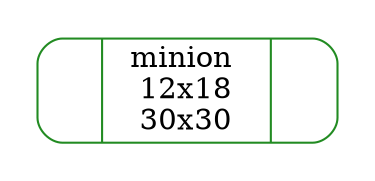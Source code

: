 digraph arbolBinario
{
    rankdir=TB;
    graph [pad=".25", ranksep="1.0", nodesep="1"];
    node [shape=record, style = rounded, color = forestgreen];
    node [width = 2, height = 0.7, fixedsize="true"];
    //Nodes and links creation
    ndminion[label="<left> | minion \n12x18\n30x30 | <right>"];
    //Links ndminion
}